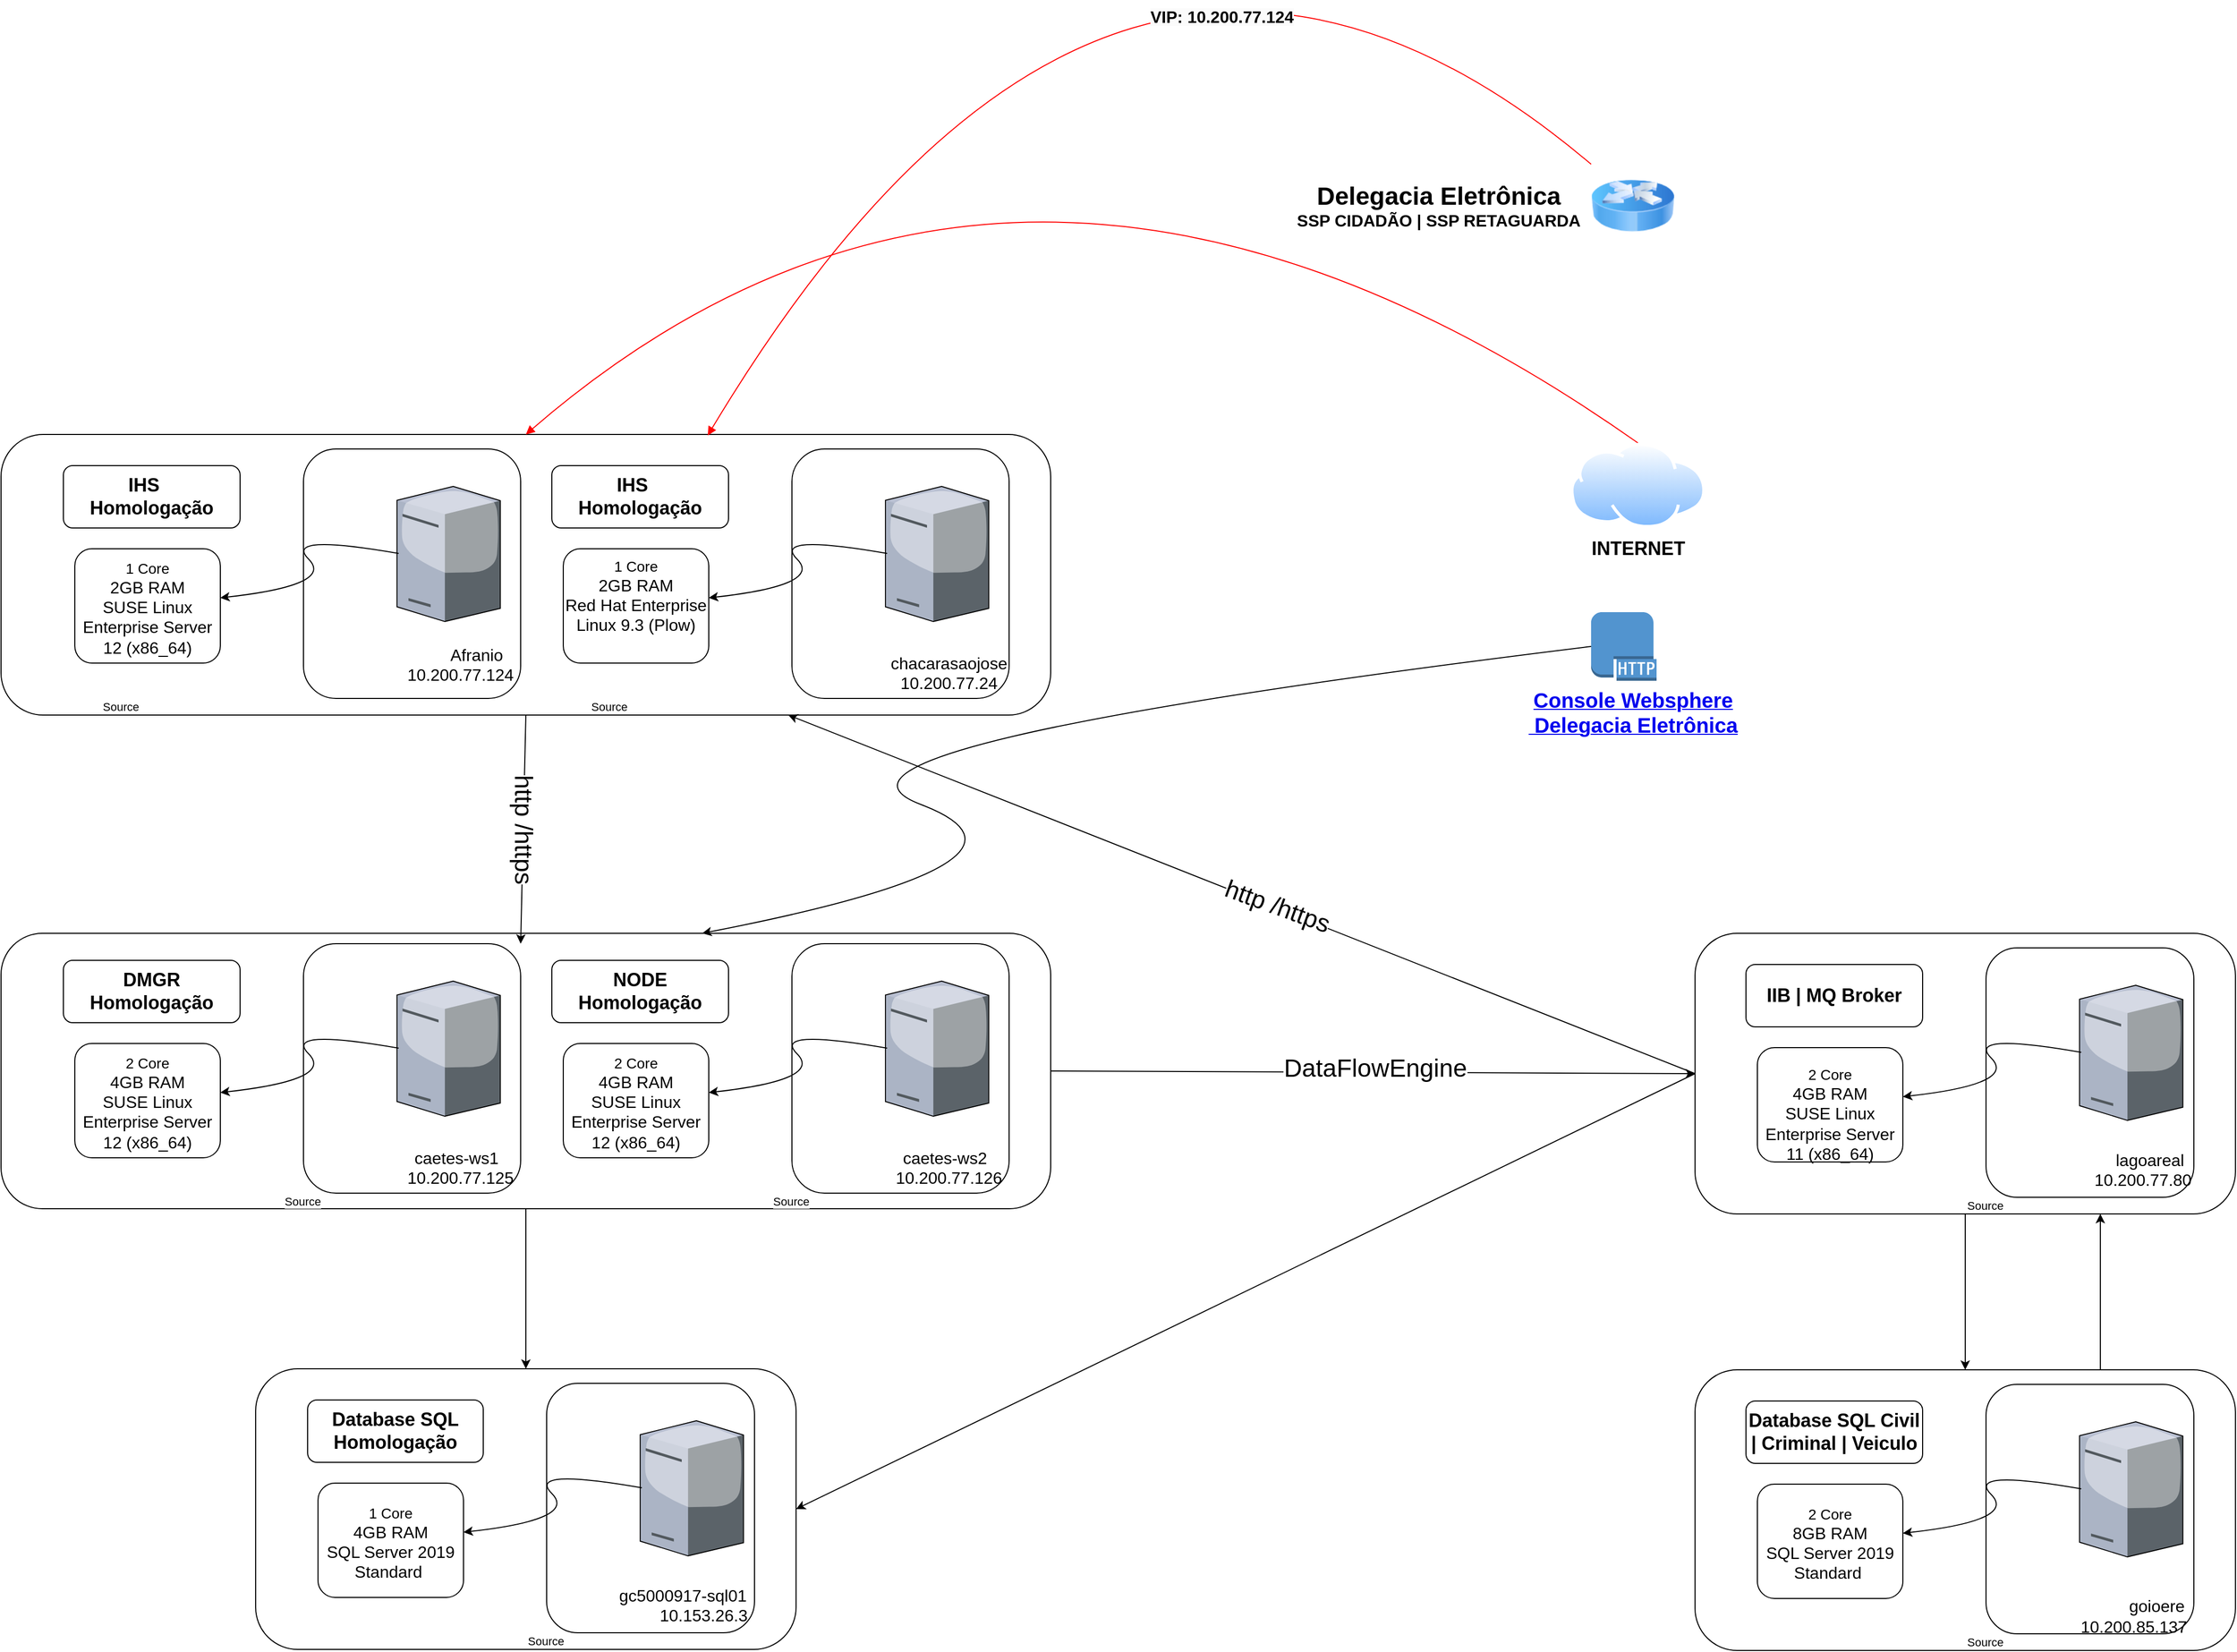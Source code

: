 <mxfile version="26.0.7">
  <diagram name="Page-1" id="822b0af5-4adb-64df-f703-e8dfc1f81529">
    <mxGraphModel dx="2580" dy="2092" grid="1" gridSize="10" guides="1" tooltips="1" connect="1" arrows="1" fold="1" page="1" pageScale="1" pageWidth="1100" pageHeight="850" background="none" math="0" shadow="0">
      <root>
        <mxCell id="0" />
        <mxCell id="1" parent="0" />
        <mxCell id="aAT7dS_sUtaWbR4hFf62-11" value="" style="rounded=1;whiteSpace=wrap;html=1;" parent="1" vertex="1">
          <mxGeometry y="-321" width="1010" height="270" as="geometry" />
        </mxCell>
        <mxCell id="aAT7dS_sUtaWbR4hFf62-19" value="&lt;div&gt;&lt;br&gt;&lt;/div&gt;&lt;div&gt;&lt;br&gt;&lt;/div&gt;&lt;div&gt;&lt;br&gt;&lt;/div&gt;&lt;div&gt;&lt;br&gt;&lt;/div&gt;&lt;div&gt;&lt;br&gt;&lt;/div&gt;&lt;div&gt;&lt;br&gt;&lt;/div&gt;&lt;div&gt;&lt;br&gt;&lt;/div&gt;&lt;div&gt;&lt;br&gt;&lt;/div&gt;&lt;div&gt;&lt;br&gt;&lt;/div&gt;&lt;div&gt;&lt;br&gt;&lt;/div&gt;&lt;div&gt;&lt;br&gt;&lt;/div&gt;&lt;div&gt;&lt;span style=&quot;background-color: transparent; color: light-dark(rgb(0, 0, 0), rgb(255, 255, 255));&quot;&gt;&amp;nbsp; &amp;nbsp;&lt;/span&gt;&lt;span style=&quot;background-color: transparent; color: light-dark(rgb(0, 0, 0), rgb(255, 255, 255)); white-space: pre;&quot;&gt;&#x9;&lt;/span&gt;&lt;span style=&quot;background-color: transparent; color: light-dark(rgb(0, 0, 0), rgb(255, 255, 255)); white-space: pre;&quot;&gt;&#x9;&lt;/span&gt;&lt;span style=&quot;background-color: transparent; color: light-dark(rgb(0, 0, 0), rgb(255, 255, 255)); white-space: pre;&quot;&gt;&#x9;&lt;/span&gt;&lt;span style=&quot;background-color: transparent; color: light-dark(rgb(0, 0, 0), rgb(255, 255, 255)); white-space: pre;&quot;&gt;&#x9;&lt;/span&gt;&lt;font style=&quot;background-color: transparent; color: light-dark(rgb(0, 0, 0), rgb(255, 255, 255)); font-size: 14px;&quot;&gt;&lt;span style=&quot;white-space: pre;&quot;&gt;&#x9;&lt;/span&gt;&amp;nbsp; &amp;nbsp; &amp;nbsp; &amp;nbsp; &amp;nbsp; &amp;nbsp; &amp;nbsp; &amp;nbsp; &amp;nbsp; &amp;nbsp; &amp;nbsp; &amp;nbsp; &amp;nbsp; &amp;nbsp; &amp;nbsp; &amp;nbsp; &amp;nbsp; &amp;nbsp; &amp;nbsp; &amp;nbsp; &amp;nbsp; &amp;nbsp; &amp;nbsp; &amp;nbsp; &amp;nbsp; &amp;nbsp; &amp;nbsp;&amp;nbsp;&lt;/font&gt;&lt;font style=&quot;background-color: transparent; color: light-dark(rgb(0, 0, 0), rgb(255, 255, 255)); font-size: 16px;&quot;&gt;Afranio&lt;/font&gt;&lt;/div&gt;&lt;div&gt;&lt;/div&gt;&lt;div&gt;&lt;span style=&quot;font-size: medium; background-color: transparent; color: light-dark(rgb(0, 0, 0), rgb(255, 255, 255)); white-space: pre;&quot;&gt;&#x9;&lt;/span&gt;&lt;span style=&quot;font-size: medium; background-color: transparent; color: light-dark(rgb(0, 0, 0), rgb(255, 255, 255)); white-space: pre;&quot;&gt;&#x9;&lt;/span&gt;&lt;span style=&quot;font-size: medium; background-color: transparent; color: light-dark(rgb(0, 0, 0), rgb(255, 255, 255));&quot;&gt;&amp;nbsp; &amp;nbsp; &amp;nbsp;10.200.77.124&lt;/span&gt;&lt;/div&gt;" style="rounded=1;whiteSpace=wrap;html=1;" parent="1" vertex="1">
          <mxGeometry x="291" y="-307" width="209" height="240" as="geometry" />
        </mxCell>
        <mxCell id="7d933b09d9755ecc-9" value="" style="verticalLabelPosition=bottom;aspect=fixed;html=1;verticalAlign=top;strokeColor=none;shape=mxgraph.citrix.tower_server;rounded=0;shadow=0;comic=0;fontFamily=Verdana;" parent="1" vertex="1">
          <mxGeometry x="381" y="-271" width="99.41" height="130" as="geometry" />
        </mxCell>
        <mxCell id="7d933b09d9755ecc-26" value="" style="html=1;labelBackgroundColor=none;startArrow=none;startFill=0;endArrow=block;endFill=1;strokeColor=#FF0000;strokeWidth=1;fontFamily=Verdana;fontSize=12;curved=1;exitX=0.5;exitY=0;exitDx=0;exitDy=0;entryX=0.5;entryY=0;entryDx=0;entryDy=0;" parent="1" source="aAT7dS_sUtaWbR4hFf62-23" target="aAT7dS_sUtaWbR4hFf62-11" edge="1">
          <mxGeometry x="-0.011" y="56" relative="1" as="geometry">
            <mxPoint x="1300" y="-261" as="sourcePoint" />
            <Array as="points">
              <mxPoint x="980" y="-731" />
            </Array>
            <mxPoint as="offset" />
            <mxPoint x="690" y="-331" as="targetPoint" />
          </mxGeometry>
        </mxCell>
        <mxCell id="aAT7dS_sUtaWbR4hFf62-12" value="&lt;font style=&quot;font-size: 18px;&quot;&gt;&lt;b&gt;IHS&amp;nbsp; &amp;nbsp; Homologação&lt;/b&gt;&lt;/font&gt;" style="rounded=1;whiteSpace=wrap;html=1;" parent="1" vertex="1">
          <mxGeometry x="60" y="-291" width="170" height="60" as="geometry" />
        </mxCell>
        <mxCell id="aAT7dS_sUtaWbR4hFf62-14" value="&lt;div&gt;&lt;font style=&quot;font-size: 14px;&quot;&gt;&lt;br&gt;&lt;/font&gt;&lt;/div&gt;&lt;font style=&quot;font-size: 14px;&quot;&gt;&lt;div&gt;&lt;font style=&quot;font-size: 14px;&quot;&gt;&lt;br&gt;&lt;/font&gt;&lt;/div&gt;1 Core&lt;/font&gt;&lt;div&gt;&lt;font size=&quot;3&quot;&gt;2GB RAM&lt;/font&gt;&lt;/div&gt;&lt;div&gt;&lt;font size=&quot;3&quot;&gt;SUSE Linux Enterprise Server 12 (x86_64)&lt;/font&gt;&lt;/div&gt;&lt;div&gt;&lt;br&gt;&lt;div&gt;&lt;br&gt;&lt;/div&gt;&lt;/div&gt;" style="rounded=1;whiteSpace=wrap;html=1;" parent="1" vertex="1">
          <mxGeometry x="71" y="-211" width="140" height="110" as="geometry" />
        </mxCell>
        <mxCell id="aAT7dS_sUtaWbR4hFf62-17" value="" style="curved=1;endArrow=classic;html=1;rounded=0;exitX=0.016;exitY=0.496;exitDx=0;exitDy=0;exitPerimeter=0;" parent="1" source="7d933b09d9755ecc-9" target="aAT7dS_sUtaWbR4hFf62-14" edge="1">
          <mxGeometry width="50" height="50" relative="1" as="geometry">
            <mxPoint x="321" y="-226" as="sourcePoint" />
            <mxPoint x="271" y="-176" as="targetPoint" />
            <Array as="points">
              <mxPoint x="271" y="-226" />
              <mxPoint x="321" y="-176" />
            </Array>
          </mxGeometry>
        </mxCell>
        <mxCell id="aAT7dS_sUtaWbR4hFf62-20" value="" style="html=1;labelBackgroundColor=none;startArrow=none;startFill=0;endArrow=block;endFill=1;strokeColor=#FF0000;strokeWidth=1;fontFamily=Verdana;fontSize=12;curved=1;exitX=0;exitY=0;exitDx=0;exitDy=0;" parent="1" source="aAT7dS_sUtaWbR4hFf62-21" edge="1">
          <mxGeometry x="-0.011" y="56" relative="1" as="geometry">
            <mxPoint x="1570" y="-540" as="sourcePoint" />
            <Array as="points">
              <mxPoint x="1070" y="-970" />
            </Array>
            <mxPoint as="offset" />
            <mxPoint x="680" y="-320" as="targetPoint" />
          </mxGeometry>
        </mxCell>
        <mxCell id="aAT7dS_sUtaWbR4hFf62-21" value="" style="image;html=1;image=img/lib/clip_art/networking/Router_Icon_128x128.png" parent="1" vertex="1">
          <mxGeometry x="1530.0" y="-581" width="80" height="80" as="geometry" />
        </mxCell>
        <mxCell id="aAT7dS_sUtaWbR4hFf62-22" value="&lt;font style=&quot;font-size: 24px;&quot;&gt;&lt;b&gt;Delegacia Eletrônica&lt;/b&gt;&lt;/font&gt;&lt;div&gt;&lt;font size=&quot;3&quot;&gt;&lt;b&gt;SSP CIDADÃO | SSP RETAGUARDA&lt;/b&gt;&lt;/font&gt;&lt;/div&gt;" style="text;html=1;align=center;verticalAlign=middle;resizable=0;points=[];autosize=1;strokeColor=none;fillColor=none;" parent="1" vertex="1">
          <mxGeometry x="1233" y="-571" width="300" height="60" as="geometry" />
        </mxCell>
        <mxCell id="aAT7dS_sUtaWbR4hFf62-23" value="&lt;font style=&quot;font-size: 18px;&quot;&gt;&lt;b&gt;INTERNET&lt;/b&gt;&lt;/font&gt;" style="image;aspect=fixed;perimeter=ellipsePerimeter;html=1;align=center;shadow=0;dashed=0;spacingTop=3;image=img/lib/active_directory/internet_cloud.svg;" parent="1" vertex="1">
          <mxGeometry x="1510" y="-312.9" width="130" height="81.9" as="geometry" />
        </mxCell>
        <mxCell id="aAT7dS_sUtaWbR4hFf62-24" value="" style="rounded=1;whiteSpace=wrap;html=1;" parent="1" vertex="1">
          <mxGeometry y="159" width="1010" height="265" as="geometry" />
        </mxCell>
        <mxCell id="aAT7dS_sUtaWbR4hFf62-30" value="" style="endArrow=classic;html=1;rounded=0;entryX=1;entryY=0;entryDx=0;entryDy=0;exitX=0.5;exitY=1;exitDx=0;exitDy=0;" parent="1" source="aAT7dS_sUtaWbR4hFf62-11" target="XWSbF_imXP0iLrR8o-j1-2" edge="1">
          <mxGeometry relative="1" as="geometry">
            <mxPoint x="820" y="-51" as="sourcePoint" />
            <mxPoint x="980" y="-51" as="targetPoint" />
          </mxGeometry>
        </mxCell>
        <mxCell id="aAT7dS_sUtaWbR4hFf62-31" value="&lt;font style=&quot;font-size: 24px;&quot;&gt;&lt;font style=&quot;&quot;&gt;http /ht&lt;/font&gt;tps&lt;/font&gt;" style="edgeLabel;resizable=0;html=1;;align=center;verticalAlign=middle;rotation=90;" parent="aAT7dS_sUtaWbR4hFf62-30" connectable="0" vertex="1">
          <mxGeometry relative="1" as="geometry" />
        </mxCell>
        <mxCell id="aAT7dS_sUtaWbR4hFf62-32" value="Source" style="edgeLabel;resizable=0;html=1;;align=left;verticalAlign=bottom;" parent="aAT7dS_sUtaWbR4hFf62-30" connectable="0" vertex="1">
          <mxGeometry x="-1" relative="1" as="geometry">
            <mxPoint x="-409" as="offset" />
          </mxGeometry>
        </mxCell>
        <mxCell id="XWSbF_imXP0iLrR8o-j1-2" value="&lt;div&gt;&lt;br&gt;&lt;/div&gt;&lt;div&gt;&lt;br&gt;&lt;/div&gt;&lt;div&gt;&lt;br&gt;&lt;/div&gt;&lt;div&gt;&lt;br&gt;&lt;/div&gt;&lt;div&gt;&lt;br&gt;&lt;/div&gt;&lt;div&gt;&lt;br&gt;&lt;/div&gt;&lt;div&gt;&lt;br&gt;&lt;/div&gt;&lt;div&gt;&lt;br&gt;&lt;/div&gt;&lt;div&gt;&lt;br&gt;&lt;/div&gt;&lt;div&gt;&lt;br&gt;&lt;/div&gt;&lt;div&gt;&lt;br&gt;&lt;/div&gt;&lt;div&gt;&lt;span style=&quot;background-color: transparent; color: light-dark(rgb(0, 0, 0), rgb(255, 255, 255));&quot;&gt;&amp;nbsp; &amp;nbsp;&lt;/span&gt;&lt;span style=&quot;background-color: transparent; color: light-dark(rgb(0, 0, 0), rgb(255, 255, 255)); white-space: pre;&quot;&gt;&#x9;&lt;/span&gt;&lt;span style=&quot;background-color: transparent; color: light-dark(rgb(0, 0, 0), rgb(255, 255, 255)); white-space: pre;&quot;&gt;&#x9;&lt;/span&gt;&lt;span style=&quot;background-color: transparent; color: light-dark(rgb(0, 0, 0), rgb(255, 255, 255)); white-space: pre;&quot;&gt;&#x9;&lt;/span&gt;&lt;span style=&quot;background-color: transparent; color: light-dark(rgb(0, 0, 0), rgb(255, 255, 255)); white-space: pre;&quot;&gt;&#x9;&lt;/span&gt;&lt;font style=&quot;background-color: transparent; color: light-dark(rgb(0, 0, 0), rgb(255, 255, 255)); font-size: 14px;&quot;&gt;&lt;span style=&quot;white-space: pre;&quot;&gt;&#x9;&lt;/span&gt;&amp;nbsp; &amp;nbsp; &amp;nbsp; &amp;nbsp; &amp;nbsp; &amp;nbsp; &amp;nbsp; &amp;nbsp; &amp;nbsp; &amp;nbsp; &amp;nbsp; &amp;nbsp; &amp;nbsp; &amp;nbsp; &amp;nbsp; &amp;nbsp; &amp;nbsp; &amp;nbsp; &amp;nbsp; &amp;nbsp; &amp;nbsp; &amp;nbsp; &amp;nbsp; &amp;nbsp; &amp;nbsp; &amp;nbsp; &amp;nbsp; &amp;nbsp; &amp;nbsp; &amp;nbsp; &amp;nbsp; &amp;nbsp; &amp;nbsp; &amp;nbsp; &amp;nbsp; &amp;nbsp; &amp;nbsp; &amp;nbsp; &amp;nbsp; &amp;nbsp; &amp;nbsp; &amp;nbsp; &amp;nbsp; &amp;nbsp; &amp;nbsp; &amp;nbsp; &amp;nbsp; &amp;nbsp; &amp;nbsp;&amp;nbsp;&lt;/font&gt;&lt;font style=&quot;background-color: transparent; color: light-dark(rgb(0, 0, 0), rgb(255, 255, 255)); font-size: 16px;&quot;&gt;caetes-ws1&lt;/font&gt;&lt;br&gt;&lt;/div&gt;&lt;div&gt;&lt;/div&gt;&lt;div&gt;&lt;span style=&quot;font-size: medium; background-color: transparent; color: light-dark(rgb(0, 0, 0), rgb(255, 255, 255)); white-space: pre;&quot;&gt;&#x9;&lt;/span&gt;&lt;span style=&quot;font-size: medium; background-color: transparent; color: light-dark(rgb(0, 0, 0), rgb(255, 255, 255)); white-space: pre;&quot;&gt;&#x9;&lt;/span&gt;&lt;span style=&quot;font-size: medium; background-color: transparent; color: light-dark(rgb(0, 0, 0), rgb(255, 255, 255));&quot;&gt;&amp;nbsp; &amp;nbsp; &amp;nbsp;10.200.77.125&lt;/span&gt;&lt;/div&gt;" style="rounded=1;whiteSpace=wrap;html=1;" parent="1" vertex="1">
          <mxGeometry x="291" y="169" width="209" height="240" as="geometry" />
        </mxCell>
        <mxCell id="XWSbF_imXP0iLrR8o-j1-3" value="" style="verticalLabelPosition=bottom;aspect=fixed;html=1;verticalAlign=top;strokeColor=none;shape=mxgraph.citrix.tower_server;rounded=0;shadow=0;comic=0;fontFamily=Verdana;" parent="1" vertex="1">
          <mxGeometry x="381" y="205" width="99.41" height="130" as="geometry" />
        </mxCell>
        <mxCell id="XWSbF_imXP0iLrR8o-j1-4" value="&lt;font style=&quot;font-size: 18px;&quot;&gt;&lt;b&gt;DMGR&lt;/b&gt;&lt;/font&gt;&lt;div&gt;&lt;font style=&quot;font-size: 18px;&quot;&gt;&lt;b&gt;Homologação&lt;/b&gt;&lt;/font&gt;&lt;/div&gt;" style="rounded=1;whiteSpace=wrap;html=1;" parent="1" vertex="1">
          <mxGeometry x="60" y="185" width="170" height="60" as="geometry" />
        </mxCell>
        <mxCell id="XWSbF_imXP0iLrR8o-j1-5" value="&lt;div&gt;&lt;font style=&quot;font-size: 14px;&quot;&gt;&lt;br&gt;&lt;/font&gt;&lt;/div&gt;&lt;font style=&quot;font-size: 14px;&quot;&gt;&lt;div&gt;&lt;font style=&quot;font-size: 14px;&quot;&gt;&lt;br&gt;&lt;/font&gt;&lt;/div&gt;2 Core&lt;/font&gt;&lt;div&gt;&lt;font size=&quot;3&quot;&gt;4GB RAM&lt;/font&gt;&lt;/div&gt;&lt;div&gt;&lt;font size=&quot;3&quot;&gt;SUSE Linux Enterprise Server 12 (x86_64)&lt;/font&gt;&lt;/div&gt;&lt;div&gt;&lt;br&gt;&lt;div&gt;&lt;br&gt;&lt;/div&gt;&lt;/div&gt;" style="rounded=1;whiteSpace=wrap;html=1;" parent="1" vertex="1">
          <mxGeometry x="71" y="265" width="140" height="110" as="geometry" />
        </mxCell>
        <mxCell id="XWSbF_imXP0iLrR8o-j1-6" value="" style="curved=1;endArrow=classic;html=1;rounded=0;exitX=0.016;exitY=0.496;exitDx=0;exitDy=0;exitPerimeter=0;" parent="1" source="XWSbF_imXP0iLrR8o-j1-3" target="XWSbF_imXP0iLrR8o-j1-5" edge="1">
          <mxGeometry width="50" height="50" relative="1" as="geometry">
            <mxPoint x="321" y="250" as="sourcePoint" />
            <mxPoint x="271" y="300" as="targetPoint" />
            <Array as="points">
              <mxPoint x="271" y="250" />
              <mxPoint x="321" y="300" />
            </Array>
          </mxGeometry>
        </mxCell>
        <mxCell id="XWSbF_imXP0iLrR8o-j1-7" value="Source" style="edgeLabel;resizable=0;html=1;;align=left;verticalAlign=bottom;" parent="1" connectable="0" vertex="1">
          <mxGeometry x="271" y="425" as="geometry" />
        </mxCell>
        <mxCell id="XWSbF_imXP0iLrR8o-j1-8" value="" style="outlineConnect=0;dashed=0;verticalLabelPosition=bottom;verticalAlign=top;align=center;html=1;shape=mxgraph.aws3.http_protocol;fillColor=#5294CF;gradientColor=none;" parent="1" vertex="1">
          <mxGeometry x="1530" y="-150" width="63" height="66" as="geometry" />
        </mxCell>
        <mxCell id="XWSbF_imXP0iLrR8o-j1-9" value="&lt;a href=&quot;https://10.200.77.125:9043/ibm/console/login.do?action=secure&quot;&gt;&lt;font style=&quot;font-size: 20px;&quot;&gt;&lt;b&gt;Console Websphere&lt;/b&gt;&lt;/font&gt;&lt;/a&gt;&lt;div&gt;&lt;a href=&quot;https://10.200.77.125:9043/ibm/console/login.do?action=secure&quot;&gt;&lt;font style=&quot;font-size: 20px;&quot;&gt;&lt;b&gt;&amp;nbsp;Delegacia Eletrônica&lt;/b&gt;&lt;/font&gt;&lt;/a&gt;&lt;/div&gt;" style="text;html=1;align=center;verticalAlign=middle;resizable=0;points=[];autosize=1;strokeColor=none;fillColor=none;" parent="1" vertex="1">
          <mxGeometry x="1460" y="-84" width="220" height="60" as="geometry" />
        </mxCell>
        <mxCell id="XWSbF_imXP0iLrR8o-j1-14" value="" style="curved=1;endArrow=classic;html=1;rounded=0;exitX=0;exitY=0.5;exitDx=0;exitDy=0;exitPerimeter=0;entryX=0.668;entryY=0;entryDx=0;entryDy=0;entryPerimeter=0;" parent="1" source="XWSbF_imXP0iLrR8o-j1-8" target="aAT7dS_sUtaWbR4hFf62-24" edge="1">
          <mxGeometry width="50" height="50" relative="1" as="geometry">
            <mxPoint x="1020" y="40" as="sourcePoint" />
            <mxPoint x="680" y="160" as="targetPoint" />
            <Array as="points">
              <mxPoint x="740" y="-20" />
              <mxPoint x="1030" y="90" />
            </Array>
          </mxGeometry>
        </mxCell>
        <mxCell id="XWSbF_imXP0iLrR8o-j1-15" value="" style="rounded=1;whiteSpace=wrap;html=1;" parent="1" vertex="1">
          <mxGeometry x="1630" y="579" width="520" height="270" as="geometry" />
        </mxCell>
        <mxCell id="XWSbF_imXP0iLrR8o-j1-16" value="&lt;div&gt;&lt;br&gt;&lt;/div&gt;&lt;div&gt;&lt;br&gt;&lt;/div&gt;&lt;div&gt;&lt;br&gt;&lt;/div&gt;&lt;div&gt;&lt;br&gt;&lt;/div&gt;&lt;div&gt;&lt;br&gt;&lt;/div&gt;&lt;div&gt;&lt;br&gt;&lt;/div&gt;&lt;div&gt;&lt;br&gt;&lt;/div&gt;&lt;div&gt;&lt;br&gt;&lt;/div&gt;&lt;div&gt;&lt;br&gt;&lt;/div&gt;&lt;div&gt;&lt;div&gt;&lt;font style=&quot;background-color: transparent; color: light-dark(rgb(0, 0, 0), rgb(255, 255, 255)); font-size: 16px;&quot;&gt;&amp;nbsp; &amp;nbsp; &amp;nbsp; &amp;nbsp; &amp;nbsp; &amp;nbsp; &amp;nbsp; &amp;nbsp; &amp;nbsp; &amp;nbsp; &amp;nbsp; &amp;nbsp; &amp;nbsp; &amp;nbsp; &amp;nbsp; &amp;nbsp;&amp;nbsp;&lt;/font&gt;&lt;/div&gt;&lt;div&gt;&lt;font style=&quot;background-color: transparent; color: light-dark(rgb(0, 0, 0), rgb(255, 255, 255)); font-size: 16px;&quot;&gt;&amp;nbsp; &amp;nbsp; &amp;nbsp; &amp;nbsp; &amp;nbsp; &amp;nbsp; &amp;nbsp; &amp;nbsp; &amp;nbsp; &amp;nbsp; &amp;nbsp; &amp;nbsp; &amp;nbsp; &amp;nbsp; &amp;nbsp; &amp;nbsp; &amp;nbsp; &amp;nbsp; &amp;nbsp; &amp;nbsp; &amp;nbsp; &amp;nbsp; &amp;nbsp; &amp;nbsp; &amp;nbsp;&lt;/font&gt;&lt;/div&gt;&lt;div&gt;&lt;font style=&quot;background-color: transparent; color: light-dark(rgb(0, 0, 0), rgb(255, 255, 255)); font-size: 16px;&quot;&gt;&amp;nbsp; &amp;nbsp; &amp;nbsp; &amp;nbsp; &amp;nbsp; &amp;nbsp; &amp;nbsp; &amp;nbsp; &amp;nbsp; &amp;nbsp; &amp;nbsp; &amp;nbsp; &amp;nbsp; &amp;nbsp; &amp;nbsp; &amp;nbsp; &amp;nbsp; &amp;nbsp; &amp;nbsp; &amp;nbsp; &amp;nbsp; &amp;nbsp; &amp;nbsp; &amp;nbsp; &amp;nbsp; &amp;nbsp; &amp;nbsp; &amp;nbsp; &amp;nbsp; &amp;nbsp; &amp;nbsp; &amp;nbsp; &amp;nbsp; &amp;nbsp; &amp;nbsp; &amp;nbsp; &amp;nbsp;goioere&lt;/font&gt;&lt;/div&gt;&lt;div&gt;&lt;font style=&quot;background-color: transparent; color: light-dark(rgb(0, 0, 0), rgb(255, 255, 255)); font-size: 16px;&quot;&gt;&amp;nbsp; &amp;nbsp; &amp;nbsp; &amp;nbsp; &amp;nbsp; &amp;nbsp; &amp;nbsp; &amp;nbsp; &amp;nbsp; &amp;nbsp;10.200.85.137&lt;/font&gt;&lt;br&gt;&lt;/div&gt;&lt;/div&gt;" style="rounded=1;whiteSpace=wrap;html=1;" parent="1" vertex="1">
          <mxGeometry x="1910" y="593" width="200" height="240" as="geometry" />
        </mxCell>
        <mxCell id="XWSbF_imXP0iLrR8o-j1-17" value="" style="verticalLabelPosition=bottom;aspect=fixed;html=1;verticalAlign=top;strokeColor=none;shape=mxgraph.citrix.tower_server;rounded=0;shadow=0;comic=0;fontFamily=Verdana;" parent="1" vertex="1">
          <mxGeometry x="2000" y="629" width="99.41" height="130" as="geometry" />
        </mxCell>
        <mxCell id="XWSbF_imXP0iLrR8o-j1-18" value="&lt;font style=&quot;font-size: 18px;&quot;&gt;&lt;b&gt;Database SQL Civil | Criminal | Veiculo&lt;/b&gt;&lt;/font&gt;" style="rounded=1;whiteSpace=wrap;html=1;" parent="1" vertex="1">
          <mxGeometry x="1679" y="609" width="170" height="60" as="geometry" />
        </mxCell>
        <mxCell id="XWSbF_imXP0iLrR8o-j1-19" value="&lt;div&gt;&lt;font style=&quot;font-size: 14px;&quot;&gt;&lt;br&gt;&lt;/font&gt;&lt;/div&gt;&lt;font style=&quot;font-size: 14px;&quot;&gt;&lt;div&gt;&lt;font style=&quot;font-size: 14px;&quot;&gt;&lt;br&gt;&lt;/font&gt;&lt;/div&gt;2 Core&lt;/font&gt;&lt;div&gt;&lt;font size=&quot;3&quot;&gt;8GB RAM&lt;/font&gt;&lt;/div&gt;&lt;div&gt;&lt;font size=&quot;3&quot;&gt;SQL Server 2019 Standard&amp;nbsp;&lt;/font&gt;&lt;/div&gt;&lt;div&gt;&lt;br&gt;&lt;div&gt;&lt;br&gt;&lt;/div&gt;&lt;/div&gt;" style="rounded=1;whiteSpace=wrap;html=1;" parent="1" vertex="1">
          <mxGeometry x="1690" y="689" width="140" height="110" as="geometry" />
        </mxCell>
        <mxCell id="XWSbF_imXP0iLrR8o-j1-20" value="" style="curved=1;endArrow=classic;html=1;rounded=0;exitX=0.016;exitY=0.496;exitDx=0;exitDy=0;exitPerimeter=0;" parent="1" source="XWSbF_imXP0iLrR8o-j1-17" target="XWSbF_imXP0iLrR8o-j1-19" edge="1">
          <mxGeometry width="50" height="50" relative="1" as="geometry">
            <mxPoint x="1940" y="674" as="sourcePoint" />
            <mxPoint x="1890" y="724" as="targetPoint" />
            <Array as="points">
              <mxPoint x="1890" y="674" />
              <mxPoint x="1940" y="724" />
            </Array>
          </mxGeometry>
        </mxCell>
        <mxCell id="XWSbF_imXP0iLrR8o-j1-21" value="Source" style="edgeLabel;resizable=0;html=1;;align=left;verticalAlign=bottom;" parent="1" connectable="0" vertex="1">
          <mxGeometry x="1890" y="849" as="geometry" />
        </mxCell>
        <mxCell id="XWSbF_imXP0iLrR8o-j1-30" value="" style="rounded=1;whiteSpace=wrap;html=1;" parent="1" vertex="1">
          <mxGeometry x="1630" y="159" width="520" height="270" as="geometry" />
        </mxCell>
        <mxCell id="XWSbF_imXP0iLrR8o-j1-31" value="&lt;div&gt;&lt;br&gt;&lt;/div&gt;&lt;div&gt;&lt;br&gt;&lt;/div&gt;&lt;div&gt;&lt;br&gt;&lt;/div&gt;&lt;div&gt;&lt;br&gt;&lt;/div&gt;&lt;div&gt;&lt;br&gt;&lt;/div&gt;&lt;div&gt;&lt;br&gt;&lt;/div&gt;&lt;div&gt;&lt;br&gt;&lt;/div&gt;&lt;div&gt;&lt;br&gt;&lt;/div&gt;&lt;div&gt;&lt;br&gt;&lt;/div&gt;&lt;div&gt;&lt;div&gt;&lt;font style=&quot;background-color: transparent; color: light-dark(rgb(0, 0, 0), rgb(255, 255, 255)); font-size: 16px;&quot;&gt;&amp;nbsp; &amp;nbsp; &amp;nbsp; &amp;nbsp; &amp;nbsp; &amp;nbsp; &amp;nbsp; &amp;nbsp; &amp;nbsp; &amp;nbsp; &amp;nbsp; &amp;nbsp; &amp;nbsp; &amp;nbsp; &amp;nbsp; &amp;nbsp;&amp;nbsp;&lt;/font&gt;&lt;/div&gt;&lt;div&gt;&lt;font style=&quot;background-color: transparent; color: light-dark(rgb(0, 0, 0), rgb(255, 255, 255)); font-size: 16px;&quot;&gt;&amp;nbsp; &amp;nbsp; &amp;nbsp; &amp;nbsp; &amp;nbsp; &amp;nbsp; &amp;nbsp; &amp;nbsp; &amp;nbsp; &amp;nbsp; &amp;nbsp; &amp;nbsp; &amp;nbsp; &amp;nbsp; &amp;nbsp; &amp;nbsp; &amp;nbsp; &amp;nbsp; &amp;nbsp; &amp;nbsp; &amp;nbsp; &amp;nbsp; &amp;nbsp; &amp;nbsp; &amp;nbsp;&lt;/font&gt;&lt;/div&gt;&lt;div&gt;&lt;font style=&quot;background-color: transparent; color: light-dark(rgb(0, 0, 0), rgb(255, 255, 255)); font-size: 16px;&quot;&gt;&amp;nbsp; &amp;nbsp; &amp;nbsp; &amp;nbsp; &amp;nbsp; &amp;nbsp; &amp;nbsp; &amp;nbsp; &amp;nbsp; &amp;nbsp; &amp;nbsp; &amp;nbsp; &amp;nbsp; &amp;nbsp;lagoareal&amp;nbsp; &amp;nbsp; &amp;nbsp; &amp;nbsp; &amp;nbsp; &amp;nbsp; &amp;nbsp; &amp;nbsp; &amp;nbsp; &amp;nbsp; &amp;nbsp; &amp;nbsp; &amp;nbsp;&lt;/font&gt;&lt;span style=&quot;background-color: transparent; color: light-dark(rgb(0, 0, 0), rgb(255, 255, 255)); font-size: medium;&quot;&gt;10.200.77.80&lt;/span&gt;&lt;br&gt;&lt;/div&gt;&lt;/div&gt;" style="rounded=1;whiteSpace=wrap;html=1;" parent="1" vertex="1">
          <mxGeometry x="1910" y="173" width="200" height="240" as="geometry" />
        </mxCell>
        <mxCell id="XWSbF_imXP0iLrR8o-j1-32" value="" style="verticalLabelPosition=bottom;aspect=fixed;html=1;verticalAlign=top;strokeColor=none;shape=mxgraph.citrix.tower_server;rounded=0;shadow=0;comic=0;fontFamily=Verdana;" parent="1" vertex="1">
          <mxGeometry x="2000" y="209" width="99.41" height="130" as="geometry" />
        </mxCell>
        <mxCell id="XWSbF_imXP0iLrR8o-j1-33" value="&lt;font style=&quot;font-size: 18px;&quot;&gt;&lt;b&gt;IIB | MQ Broker&lt;/b&gt;&lt;/font&gt;" style="rounded=1;whiteSpace=wrap;html=1;" parent="1" vertex="1">
          <mxGeometry x="1679" y="189" width="170" height="60" as="geometry" />
        </mxCell>
        <mxCell id="XWSbF_imXP0iLrR8o-j1-34" value="&lt;div&gt;&lt;font style=&quot;font-size: 14px;&quot;&gt;&lt;br&gt;&lt;/font&gt;&lt;/div&gt;&lt;font style=&quot;font-size: 14px;&quot;&gt;&lt;div&gt;&lt;font style=&quot;font-size: 14px;&quot;&gt;&lt;br&gt;&lt;/font&gt;&lt;/div&gt;2 Core&lt;/font&gt;&lt;div&gt;&lt;font size=&quot;3&quot;&gt;4GB RAM&lt;/font&gt;&lt;/div&gt;&lt;div&gt;&lt;font size=&quot;3&quot;&gt;SUSE Linux Enterprise Server 11 (x86_64)&lt;/font&gt;&lt;br&gt;&lt;/div&gt;&lt;div&gt;&lt;div&gt;&lt;br&gt;&lt;/div&gt;&lt;/div&gt;" style="rounded=1;whiteSpace=wrap;html=1;" parent="1" vertex="1">
          <mxGeometry x="1690" y="269" width="140" height="110" as="geometry" />
        </mxCell>
        <mxCell id="XWSbF_imXP0iLrR8o-j1-35" value="" style="curved=1;endArrow=classic;html=1;rounded=0;exitX=0.016;exitY=0.496;exitDx=0;exitDy=0;exitPerimeter=0;" parent="1" source="XWSbF_imXP0iLrR8o-j1-32" target="XWSbF_imXP0iLrR8o-j1-34" edge="1">
          <mxGeometry width="50" height="50" relative="1" as="geometry">
            <mxPoint x="1940" y="254" as="sourcePoint" />
            <mxPoint x="1890" y="304" as="targetPoint" />
            <Array as="points">
              <mxPoint x="1890" y="254" />
              <mxPoint x="1940" y="304" />
            </Array>
          </mxGeometry>
        </mxCell>
        <mxCell id="XWSbF_imXP0iLrR8o-j1-36" value="Source" style="edgeLabel;resizable=0;html=1;;align=left;verticalAlign=bottom;" parent="1" connectable="0" vertex="1">
          <mxGeometry x="1890" y="429" as="geometry" />
        </mxCell>
        <mxCell id="XWSbF_imXP0iLrR8o-j1-38" value="" style="endArrow=classic;html=1;rounded=0;exitX=1;exitY=0.5;exitDx=0;exitDy=0;entryX=0;entryY=0.5;entryDx=0;entryDy=0;" parent="1" source="aAT7dS_sUtaWbR4hFf62-24" target="XWSbF_imXP0iLrR8o-j1-30" edge="1">
          <mxGeometry width="50" height="50" relative="1" as="geometry">
            <mxPoint x="1020" y="302" as="sourcePoint" />
            <mxPoint x="1410" y="299" as="targetPoint" />
          </mxGeometry>
        </mxCell>
        <mxCell id="XWSbF_imXP0iLrR8o-j1-39" value="&lt;div&gt;&lt;font style=&quot;&quot;&gt;&lt;span style=&quot;font-size: 24px;&quot;&gt;DataFlowEngine&lt;/span&gt;&lt;br&gt;&lt;/font&gt;&lt;/div&gt;" style="edgeLabel;html=1;align=center;verticalAlign=middle;resizable=0;points=[];rotation=0;" parent="XWSbF_imXP0iLrR8o-j1-38" vertex="1" connectable="0">
          <mxGeometry x="-0.135" y="-1" relative="1" as="geometry">
            <mxPoint x="44" y="-5" as="offset" />
          </mxGeometry>
        </mxCell>
        <mxCell id="wu-KXamo82yyalRBKZPA-1" value="&lt;b style=&quot;forced-color-adjust: none; color: rgb(0, 0, 0); font-family: Helvetica; font-size: medium; font-style: normal; font-variant-ligatures: normal; font-variant-caps: normal; letter-spacing: normal; orphans: 2; text-align: center; text-indent: 0px; text-transform: none; widows: 2; word-spacing: 0px; -webkit-text-stroke-width: 0px; white-space: nowrap; background-color: rgb(251, 251, 251); text-decoration-thickness: initial; text-decoration-style: initial; text-decoration-color: initial;&quot;&gt;VIP: 10.200.77.124&lt;/b&gt;" style="text;whiteSpace=wrap;html=1;rotation=0;" parent="1" vertex="1">
          <mxGeometry x="1104" y="-739" width="140" height="30" as="geometry" />
        </mxCell>
        <mxCell id="wu-KXamo82yyalRBKZPA-4" value="&lt;div&gt;&lt;br&gt;&lt;/div&gt;&lt;div&gt;&lt;br&gt;&lt;/div&gt;&lt;div&gt;&lt;br&gt;&lt;/div&gt;&lt;div&gt;&lt;br&gt;&lt;/div&gt;&lt;div&gt;&lt;br&gt;&lt;/div&gt;&lt;div&gt;&lt;br&gt;&lt;/div&gt;&lt;div&gt;&lt;br&gt;&lt;/div&gt;&lt;div&gt;&lt;br&gt;&lt;/div&gt;&lt;div&gt;&lt;br&gt;&lt;/div&gt;&lt;div&gt;&lt;br&gt;&lt;/div&gt;&lt;div&gt;&lt;br&gt;&lt;/div&gt;&lt;div&gt;&lt;span style=&quot;background-color: transparent; color: light-dark(rgb(0, 0, 0), rgb(255, 255, 255));&quot;&gt;&amp;nbsp; &amp;nbsp;&lt;/span&gt;&lt;span style=&quot;background-color: transparent; color: light-dark(rgb(0, 0, 0), rgb(255, 255, 255)); white-space: pre;&quot;&gt;&#x9;&lt;/span&gt;&lt;span style=&quot;background-color: transparent; color: light-dark(rgb(0, 0, 0), rgb(255, 255, 255)); white-space: pre;&quot;&gt;&#x9;&lt;/span&gt;&lt;span style=&quot;background-color: transparent; color: light-dark(rgb(0, 0, 0), rgb(255, 255, 255)); white-space: pre;&quot;&gt;&#x9;&lt;/span&gt;&lt;span style=&quot;background-color: transparent; color: light-dark(rgb(0, 0, 0), rgb(255, 255, 255)); white-space: pre;&quot;&gt;&#x9;&lt;/span&gt;&lt;font style=&quot;background-color: transparent; color: light-dark(rgb(0, 0, 0), rgb(255, 255, 255)); font-size: 14px;&quot;&gt;&lt;span style=&quot;white-space: pre;&quot;&gt;&#x9;&lt;/span&gt;&amp;nbsp; &amp;nbsp; &amp;nbsp; &amp;nbsp; &amp;nbsp; &amp;nbsp; &amp;nbsp; &amp;nbsp; &amp;nbsp; &amp;nbsp; &amp;nbsp; &amp;nbsp; &amp;nbsp; &amp;nbsp; &amp;nbsp; &amp;nbsp; &amp;nbsp; &amp;nbsp; &amp;nbsp; &amp;nbsp; &amp;nbsp; &amp;nbsp; &amp;nbsp; &amp;nbsp; &amp;nbsp; &amp;nbsp; &amp;nbsp; &amp;nbsp; &amp;nbsp; &amp;nbsp; &amp;nbsp; &amp;nbsp; &amp;nbsp; &amp;nbsp; &amp;nbsp; &amp;nbsp; &amp;nbsp; &amp;nbsp; &amp;nbsp; &amp;nbsp; &amp;nbsp; &amp;nbsp; &amp;nbsp; &amp;nbsp; &amp;nbsp; &amp;nbsp; &amp;nbsp; &amp;nbsp; &amp;nbsp;&amp;nbsp;&lt;/font&gt;&lt;font style=&quot;background-color: transparent; color: light-dark(rgb(0, 0, 0), rgb(255, 255, 255)); font-size: 16px;&quot;&gt;caetes-ws2&lt;/font&gt;&lt;br&gt;&lt;/div&gt;&lt;div&gt;&lt;/div&gt;&lt;div&gt;&lt;span style=&quot;font-size: medium; background-color: transparent; color: light-dark(rgb(0, 0, 0), rgb(255, 255, 255)); white-space: pre;&quot;&gt;&#x9;&lt;/span&gt;&lt;span style=&quot;font-size: medium; background-color: transparent; color: light-dark(rgb(0, 0, 0), rgb(255, 255, 255)); white-space: pre;&quot;&gt;&#x9;&lt;/span&gt;&lt;span style=&quot;font-size: medium; background-color: transparent; color: light-dark(rgb(0, 0, 0), rgb(255, 255, 255));&quot;&gt;&amp;nbsp; &amp;nbsp; &amp;nbsp;10.200.77.126&lt;/span&gt;&lt;/div&gt;" style="rounded=1;whiteSpace=wrap;html=1;" parent="1" vertex="1">
          <mxGeometry x="761" y="169" width="209" height="240" as="geometry" />
        </mxCell>
        <mxCell id="wu-KXamo82yyalRBKZPA-5" value="" style="verticalLabelPosition=bottom;aspect=fixed;html=1;verticalAlign=top;strokeColor=none;shape=mxgraph.citrix.tower_server;rounded=0;shadow=0;comic=0;fontFamily=Verdana;" parent="1" vertex="1">
          <mxGeometry x="851" y="205" width="99.41" height="130" as="geometry" />
        </mxCell>
        <mxCell id="wu-KXamo82yyalRBKZPA-6" value="&lt;div&gt;&lt;font style=&quot;font-size: 18px;&quot;&gt;&lt;b&gt;NODE&lt;/b&gt;&lt;/font&gt;&lt;/div&gt;&lt;div&gt;&lt;font style=&quot;font-size: 18px;&quot;&gt;&lt;b&gt;Homologação&lt;/b&gt;&lt;/font&gt;&lt;/div&gt;" style="rounded=1;whiteSpace=wrap;html=1;" parent="1" vertex="1">
          <mxGeometry x="530" y="185" width="170" height="60" as="geometry" />
        </mxCell>
        <mxCell id="wu-KXamo82yyalRBKZPA-7" value="&lt;div&gt;&lt;font style=&quot;font-size: 14px;&quot;&gt;&lt;br&gt;&lt;/font&gt;&lt;/div&gt;&lt;font style=&quot;font-size: 14px;&quot;&gt;&lt;div&gt;&lt;font style=&quot;font-size: 14px;&quot;&gt;&lt;br&gt;&lt;/font&gt;&lt;/div&gt;2 Core&lt;/font&gt;&lt;div&gt;&lt;font size=&quot;3&quot;&gt;4GB RAM&lt;/font&gt;&lt;/div&gt;&lt;div&gt;&lt;font size=&quot;3&quot;&gt;SUSE Linux Enterprise Server 12 (x86_64)&lt;/font&gt;&lt;/div&gt;&lt;div&gt;&lt;br&gt;&lt;div&gt;&lt;br&gt;&lt;/div&gt;&lt;/div&gt;" style="rounded=1;whiteSpace=wrap;html=1;" parent="1" vertex="1">
          <mxGeometry x="541" y="265" width="140" height="110" as="geometry" />
        </mxCell>
        <mxCell id="wu-KXamo82yyalRBKZPA-8" value="" style="curved=1;endArrow=classic;html=1;rounded=0;exitX=0.016;exitY=0.496;exitDx=0;exitDy=0;exitPerimeter=0;" parent="1" source="wu-KXamo82yyalRBKZPA-5" target="wu-KXamo82yyalRBKZPA-7" edge="1">
          <mxGeometry width="50" height="50" relative="1" as="geometry">
            <mxPoint x="791" y="250" as="sourcePoint" />
            <mxPoint x="741" y="300" as="targetPoint" />
            <Array as="points">
              <mxPoint x="741" y="250" />
              <mxPoint x="791" y="300" />
            </Array>
          </mxGeometry>
        </mxCell>
        <mxCell id="wu-KXamo82yyalRBKZPA-9" value="Source" style="edgeLabel;resizable=0;html=1;;align=left;verticalAlign=bottom;" parent="1" connectable="0" vertex="1">
          <mxGeometry x="741" y="425" as="geometry" />
        </mxCell>
        <mxCell id="wu-KXamo82yyalRBKZPA-10" value="&lt;div&gt;&lt;br&gt;&lt;/div&gt;&lt;div&gt;&lt;br&gt;&lt;/div&gt;&lt;div&gt;&lt;br&gt;&lt;/div&gt;&lt;div&gt;&lt;br&gt;&lt;/div&gt;&lt;div&gt;&lt;br&gt;&lt;/div&gt;&lt;div&gt;&lt;br&gt;&lt;/div&gt;&lt;div&gt;&lt;br&gt;&lt;/div&gt;&lt;div&gt;&lt;br&gt;&lt;/div&gt;&lt;div&gt;&lt;br&gt;&lt;/div&gt;&lt;div&gt;&lt;br&gt;&lt;/div&gt;&lt;div&gt;&lt;br&gt;&lt;/div&gt;&lt;div&gt;&lt;span style=&quot;background-color: transparent; color: light-dark(rgb(0, 0, 0), rgb(255, 255, 255));&quot;&gt;&amp;nbsp; &amp;nbsp;&lt;/span&gt;&lt;span style=&quot;background-color: transparent; color: light-dark(rgb(0, 0, 0), rgb(255, 255, 255)); white-space: pre;&quot;&gt;&#x9;&lt;/span&gt;&lt;span style=&quot;background-color: transparent; color: light-dark(rgb(0, 0, 0), rgb(255, 255, 255)); white-space: pre;&quot;&gt;&#x9;&lt;/span&gt;&lt;span style=&quot;background-color: transparent; color: light-dark(rgb(0, 0, 0), rgb(255, 255, 255)); white-space: pre;&quot;&gt;&#x9;&lt;/span&gt;&lt;span style=&quot;background-color: transparent; color: light-dark(rgb(0, 0, 0), rgb(255, 255, 255)); white-space: pre;&quot;&gt;&#x9;&lt;/span&gt;&lt;font style=&quot;background-color: transparent; color: light-dark(rgb(0, 0, 0), rgb(255, 255, 255)); font-size: 14px;&quot;&gt;&lt;span style=&quot;white-space: pre;&quot;&gt;&#x9;&lt;/span&gt;&amp;nbsp; &amp;nbsp; &amp;nbsp; &amp;nbsp; &amp;nbsp; &amp;nbsp; &amp;nbsp; &amp;nbsp; &amp;nbsp; &amp;nbsp; &amp;nbsp; &amp;nbsp; &amp;nbsp; &amp;nbsp; &amp;nbsp; &amp;nbsp; &amp;nbsp; &amp;nbsp; &amp;nbsp; &amp;nbsp; &amp;nbsp; &amp;nbsp; &amp;nbsp; &amp;nbsp; &amp;nbsp; &amp;nbsp; &amp;nbsp; &amp;nbsp; &amp;nbsp; &amp;nbsp; &amp;nbsp; &amp;nbsp; &amp;nbsp; &amp;nbsp; &amp;nbsp; &amp;nbsp; &amp;nbsp; &amp;nbsp; &amp;nbsp; &amp;nbsp; &amp;nbsp; &amp;nbsp; &amp;nbsp; &amp;nbsp; &amp;nbsp; &amp;nbsp; &amp;nbsp; &amp;nbsp; &amp;nbsp; &amp;nbsp;&amp;nbsp;&lt;/font&gt;&lt;font style=&quot;background-color: transparent; color: light-dark(rgb(0, 0, 0), rgb(255, 255, 255)); font-size: 16px;&quot;&gt;chacarasaojose&lt;/font&gt;&lt;/div&gt;&lt;div&gt;&lt;/div&gt;&lt;div&gt;&lt;span style=&quot;font-size: medium; background-color: transparent; color: light-dark(rgb(0, 0, 0), rgb(255, 255, 255)); white-space: pre;&quot;&gt;&#x9;&lt;/span&gt;&lt;span style=&quot;font-size: medium; background-color: transparent; color: light-dark(rgb(0, 0, 0), rgb(255, 255, 255)); white-space: pre;&quot;&gt;&#x9;&lt;/span&gt;&lt;span style=&quot;font-size: medium; background-color: transparent; color: light-dark(rgb(0, 0, 0), rgb(255, 255, 255));&quot;&gt;&amp;nbsp; &amp;nbsp; &amp;nbsp;10.200.77.24&lt;/span&gt;&lt;/div&gt;" style="rounded=1;whiteSpace=wrap;html=1;" parent="1" vertex="1">
          <mxGeometry x="761" y="-307" width="209" height="240" as="geometry" />
        </mxCell>
        <mxCell id="wu-KXamo82yyalRBKZPA-11" value="" style="verticalLabelPosition=bottom;aspect=fixed;html=1;verticalAlign=top;strokeColor=none;shape=mxgraph.citrix.tower_server;rounded=0;shadow=0;comic=0;fontFamily=Verdana;" parent="1" vertex="1">
          <mxGeometry x="851" y="-271" width="99.41" height="130" as="geometry" />
        </mxCell>
        <mxCell id="wu-KXamo82yyalRBKZPA-12" value="&lt;font style=&quot;font-size: 18px;&quot;&gt;&lt;b&gt;IHS&amp;nbsp; &amp;nbsp; Homologação&lt;/b&gt;&lt;/font&gt;" style="rounded=1;whiteSpace=wrap;html=1;" parent="1" vertex="1">
          <mxGeometry x="530" y="-291" width="170" height="60" as="geometry" />
        </mxCell>
        <mxCell id="wu-KXamo82yyalRBKZPA-13" value="&lt;div&gt;&lt;font style=&quot;font-size: 14px;&quot;&gt;&lt;br&gt;&lt;/font&gt;&lt;/div&gt;&lt;font style=&quot;font-size: 14px;&quot;&gt;&lt;div&gt;&lt;font style=&quot;font-size: 14px;&quot;&gt;&lt;br&gt;&lt;/font&gt;&lt;/div&gt;1 Core&lt;/font&gt;&lt;div&gt;&lt;font size=&quot;3&quot;&gt;2GB RAM&lt;/font&gt;&lt;/div&gt;&lt;div&gt;&lt;font size=&quot;3&quot;&gt;Red Hat Enterprise Linux 9.3 (Plow)&lt;/font&gt;&lt;br&gt;&lt;/div&gt;&lt;div&gt;&lt;font size=&quot;3&quot;&gt;&lt;br&gt;&lt;/font&gt;&lt;/div&gt;&lt;div&gt;&lt;font size=&quot;3&quot;&gt;&lt;br&gt;&lt;/font&gt;&lt;/div&gt;&lt;div&gt;&lt;div&gt;&lt;br&gt;&lt;/div&gt;&lt;/div&gt;" style="rounded=1;whiteSpace=wrap;html=1;" parent="1" vertex="1">
          <mxGeometry x="541" y="-211" width="140" height="110" as="geometry" />
        </mxCell>
        <mxCell id="wu-KXamo82yyalRBKZPA-14" value="" style="curved=1;endArrow=classic;html=1;rounded=0;exitX=0.016;exitY=0.496;exitDx=0;exitDy=0;exitPerimeter=0;" parent="1" source="wu-KXamo82yyalRBKZPA-11" target="wu-KXamo82yyalRBKZPA-13" edge="1">
          <mxGeometry width="50" height="50" relative="1" as="geometry">
            <mxPoint x="791" y="-226" as="sourcePoint" />
            <mxPoint x="741" y="-176" as="targetPoint" />
            <Array as="points">
              <mxPoint x="741" y="-226" />
              <mxPoint x="791" y="-176" />
            </Array>
          </mxGeometry>
        </mxCell>
        <mxCell id="wu-KXamo82yyalRBKZPA-15" value="Source" style="edgeLabel;resizable=0;html=1;;align=left;verticalAlign=bottom;" parent="1" connectable="0" vertex="1">
          <mxGeometry x="566" y="-51" as="geometry" />
        </mxCell>
        <mxCell id="U17bMtROvEgXy0OD92yg-2" value="" style="rounded=1;whiteSpace=wrap;html=1;" vertex="1" parent="1">
          <mxGeometry x="245" y="578" width="520" height="270" as="geometry" />
        </mxCell>
        <mxCell id="U17bMtROvEgXy0OD92yg-3" value="&lt;div&gt;&lt;br&gt;&lt;/div&gt;&lt;div&gt;&lt;br&gt;&lt;/div&gt;&lt;div&gt;&lt;br&gt;&lt;/div&gt;&lt;div&gt;&lt;br&gt;&lt;/div&gt;&lt;div&gt;&lt;br&gt;&lt;/div&gt;&lt;div&gt;&lt;br&gt;&lt;/div&gt;&lt;div&gt;&lt;br&gt;&lt;/div&gt;&lt;div&gt;&lt;br&gt;&lt;/div&gt;&lt;div&gt;&lt;br&gt;&lt;/div&gt;&lt;div&gt;&lt;div&gt;&lt;font style=&quot;background-color: transparent; color: light-dark(rgb(0, 0, 0), rgb(255, 255, 255)); font-size: 16px;&quot;&gt;&amp;nbsp; &amp;nbsp; &amp;nbsp; &amp;nbsp; &amp;nbsp; &amp;nbsp; &amp;nbsp; &amp;nbsp; &amp;nbsp; &amp;nbsp; &amp;nbsp; &amp;nbsp; &amp;nbsp; &amp;nbsp; &amp;nbsp; &amp;nbsp;&amp;nbsp;&lt;/font&gt;&lt;/div&gt;&lt;div&gt;&lt;font style=&quot;background-color: transparent; color: light-dark(rgb(0, 0, 0), rgb(255, 255, 255)); font-size: 16px;&quot;&gt;&amp;nbsp; &amp;nbsp; &amp;nbsp; &amp;nbsp; &amp;nbsp; &amp;nbsp; &amp;nbsp; &amp;nbsp; &amp;nbsp; &amp;nbsp; &amp;nbsp; &amp;nbsp; &amp;nbsp; &amp;nbsp; &amp;nbsp; &amp;nbsp; &amp;nbsp; &amp;nbsp; &amp;nbsp; &amp;nbsp; &amp;nbsp; &amp;nbsp; &amp;nbsp; &amp;nbsp; &amp;nbsp;&lt;/font&gt;&lt;/div&gt;&lt;div&gt;&lt;font style=&quot;background-color: transparent; color: light-dark(rgb(0, 0, 0), rgb(255, 255, 255)); font-size: 16px;&quot;&gt;&amp;nbsp; &amp;nbsp; &amp;nbsp; &amp;nbsp; &amp;nbsp; &amp;nbsp; &amp;nbsp; &amp;nbsp;gc5000917-sql01&amp;nbsp; &amp;nbsp; &amp;nbsp; &amp;nbsp; &amp;nbsp; &amp;nbsp; &amp;nbsp; &amp;nbsp; &amp;nbsp; &amp;nbsp; &amp;nbsp; &amp;nbsp; &amp;nbsp;10.153.26.3&lt;/font&gt;&lt;br&gt;&lt;/div&gt;&lt;/div&gt;" style="rounded=1;whiteSpace=wrap;html=1;" vertex="1" parent="1">
          <mxGeometry x="525" y="592" width="200" height="240" as="geometry" />
        </mxCell>
        <mxCell id="U17bMtROvEgXy0OD92yg-4" value="" style="verticalLabelPosition=bottom;aspect=fixed;html=1;verticalAlign=top;strokeColor=none;shape=mxgraph.citrix.tower_server;rounded=0;shadow=0;comic=0;fontFamily=Verdana;" vertex="1" parent="1">
          <mxGeometry x="615" y="628" width="99.41" height="130" as="geometry" />
        </mxCell>
        <mxCell id="U17bMtROvEgXy0OD92yg-5" value="&lt;font style=&quot;font-size: 18px;&quot;&gt;&lt;b&gt;Database SQL Homologação&lt;/b&gt;&lt;/font&gt;" style="rounded=1;whiteSpace=wrap;html=1;" vertex="1" parent="1">
          <mxGeometry x="295" y="608" width="169" height="60" as="geometry" />
        </mxCell>
        <mxCell id="U17bMtROvEgXy0OD92yg-6" value="&lt;div&gt;&lt;font style=&quot;font-size: 14px;&quot;&gt;&lt;br&gt;&lt;/font&gt;&lt;/div&gt;&lt;font style=&quot;font-size: 14px;&quot;&gt;&lt;div&gt;&lt;font style=&quot;font-size: 14px;&quot;&gt;&lt;br&gt;&lt;/font&gt;&lt;/div&gt;1 Core&lt;/font&gt;&lt;div&gt;&lt;font size=&quot;3&quot;&gt;4GB RAM&lt;/font&gt;&lt;/div&gt;&lt;div&gt;&lt;font size=&quot;3&quot;&gt;SQL Server 2019 Standard&amp;nbsp;&lt;/font&gt;&lt;/div&gt;&lt;div&gt;&lt;br&gt;&lt;div&gt;&lt;br&gt;&lt;/div&gt;&lt;/div&gt;" style="rounded=1;whiteSpace=wrap;html=1;" vertex="1" parent="1">
          <mxGeometry x="305" y="688" width="140" height="110" as="geometry" />
        </mxCell>
        <mxCell id="U17bMtROvEgXy0OD92yg-7" value="" style="curved=1;endArrow=classic;html=1;rounded=0;exitX=0.016;exitY=0.496;exitDx=0;exitDy=0;exitPerimeter=0;" edge="1" parent="1" source="U17bMtROvEgXy0OD92yg-4" target="U17bMtROvEgXy0OD92yg-6">
          <mxGeometry width="50" height="50" relative="1" as="geometry">
            <mxPoint x="555" y="673" as="sourcePoint" />
            <mxPoint x="505" y="723" as="targetPoint" />
            <Array as="points">
              <mxPoint x="505" y="673" />
              <mxPoint x="555" y="723" />
            </Array>
          </mxGeometry>
        </mxCell>
        <mxCell id="U17bMtROvEgXy0OD92yg-8" value="Source" style="edgeLabel;resizable=0;html=1;;align=left;verticalAlign=bottom;" connectable="0" vertex="1" parent="1">
          <mxGeometry x="505" y="848" as="geometry" />
        </mxCell>
        <mxCell id="U17bMtROvEgXy0OD92yg-9" value="" style="endArrow=classic;html=1;rounded=0;exitX=0.5;exitY=1;exitDx=0;exitDy=0;entryX=0.5;entryY=0;entryDx=0;entryDy=0;" edge="1" parent="1" source="aAT7dS_sUtaWbR4hFf62-24" target="U17bMtROvEgXy0OD92yg-2">
          <mxGeometry width="50" height="50" relative="1" as="geometry">
            <mxPoint x="1020" y="302" as="sourcePoint" />
            <mxPoint x="1640" y="304" as="targetPoint" />
          </mxGeometry>
        </mxCell>
        <mxCell id="U17bMtROvEgXy0OD92yg-11" value="" style="endArrow=classic;html=1;rounded=0;exitX=0;exitY=0.5;exitDx=0;exitDy=0;entryX=1;entryY=0.5;entryDx=0;entryDy=0;" edge="1" parent="1" source="XWSbF_imXP0iLrR8o-j1-30" target="U17bMtROvEgXy0OD92yg-2">
          <mxGeometry width="50" height="50" relative="1" as="geometry">
            <mxPoint x="1524" y="339" as="sourcePoint" />
            <mxPoint x="1520" y="495" as="targetPoint" />
          </mxGeometry>
        </mxCell>
        <mxCell id="U17bMtROvEgXy0OD92yg-12" value="" style="endArrow=classic;html=1;rounded=0;exitX=0.5;exitY=1;exitDx=0;exitDy=0;entryX=0.5;entryY=0;entryDx=0;entryDy=0;" edge="1" parent="1" source="XWSbF_imXP0iLrR8o-j1-30" target="XWSbF_imXP0iLrR8o-j1-15">
          <mxGeometry width="50" height="50" relative="1" as="geometry">
            <mxPoint x="1840" y="460" as="sourcePoint" />
            <mxPoint x="971" y="881" as="targetPoint" />
          </mxGeometry>
        </mxCell>
        <mxCell id="U17bMtROvEgXy0OD92yg-13" value="" style="endArrow=classic;html=1;rounded=0;exitX=0;exitY=0.5;exitDx=0;exitDy=0;entryX=0.75;entryY=1;entryDx=0;entryDy=0;" edge="1" parent="1" source="XWSbF_imXP0iLrR8o-j1-30" target="aAT7dS_sUtaWbR4hFf62-11">
          <mxGeometry width="50" height="50" relative="1" as="geometry">
            <mxPoint x="1630" y="710" as="sourcePoint" />
            <mxPoint x="765" y="1129" as="targetPoint" />
          </mxGeometry>
        </mxCell>
        <mxCell id="U17bMtROvEgXy0OD92yg-14" value="&lt;font style=&quot;font-size: 24px;&quot;&gt;&lt;font style=&quot;&quot;&gt;http /ht&lt;/font&gt;tps&lt;/font&gt;" style="edgeLabel;resizable=0;html=1;;align=center;verticalAlign=middle;rotation=20;" connectable="0" vertex="1" parent="1">
          <mxGeometry x="1243.997" y="133.005" as="geometry">
            <mxPoint x="-15.744" y="5.11" as="offset" />
          </mxGeometry>
        </mxCell>
        <mxCell id="U17bMtROvEgXy0OD92yg-15" value="" style="endArrow=classic;html=1;rounded=0;entryX=0.75;entryY=1;entryDx=0;entryDy=0;exitX=0.75;exitY=0;exitDx=0;exitDy=0;" edge="1" parent="1" source="XWSbF_imXP0iLrR8o-j1-15" target="XWSbF_imXP0iLrR8o-j1-30">
          <mxGeometry width="50" height="50" relative="1" as="geometry">
            <mxPoint x="2000" y="552" as="sourcePoint" />
            <mxPoint x="2000" y="450" as="targetPoint" />
          </mxGeometry>
        </mxCell>
      </root>
    </mxGraphModel>
  </diagram>
</mxfile>
